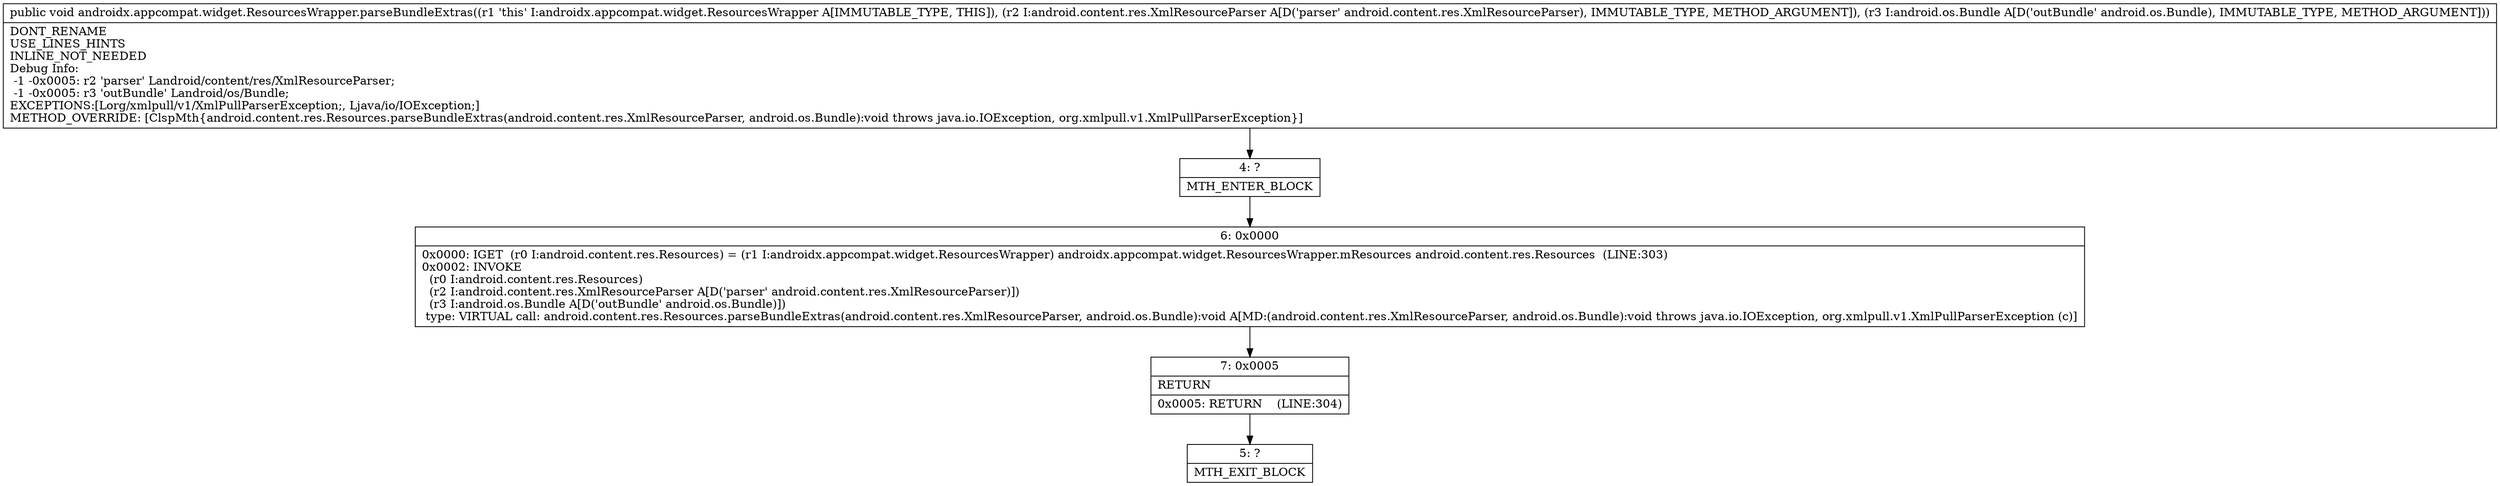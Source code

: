 digraph "CFG forandroidx.appcompat.widget.ResourcesWrapper.parseBundleExtras(Landroid\/content\/res\/XmlResourceParser;Landroid\/os\/Bundle;)V" {
Node_4 [shape=record,label="{4\:\ ?|MTH_ENTER_BLOCK\l}"];
Node_6 [shape=record,label="{6\:\ 0x0000|0x0000: IGET  (r0 I:android.content.res.Resources) = (r1 I:androidx.appcompat.widget.ResourcesWrapper) androidx.appcompat.widget.ResourcesWrapper.mResources android.content.res.Resources  (LINE:303)\l0x0002: INVOKE  \l  (r0 I:android.content.res.Resources)\l  (r2 I:android.content.res.XmlResourceParser A[D('parser' android.content.res.XmlResourceParser)])\l  (r3 I:android.os.Bundle A[D('outBundle' android.os.Bundle)])\l type: VIRTUAL call: android.content.res.Resources.parseBundleExtras(android.content.res.XmlResourceParser, android.os.Bundle):void A[MD:(android.content.res.XmlResourceParser, android.os.Bundle):void throws java.io.IOException, org.xmlpull.v1.XmlPullParserException (c)]\l}"];
Node_7 [shape=record,label="{7\:\ 0x0005|RETURN\l|0x0005: RETURN    (LINE:304)\l}"];
Node_5 [shape=record,label="{5\:\ ?|MTH_EXIT_BLOCK\l}"];
MethodNode[shape=record,label="{public void androidx.appcompat.widget.ResourcesWrapper.parseBundleExtras((r1 'this' I:androidx.appcompat.widget.ResourcesWrapper A[IMMUTABLE_TYPE, THIS]), (r2 I:android.content.res.XmlResourceParser A[D('parser' android.content.res.XmlResourceParser), IMMUTABLE_TYPE, METHOD_ARGUMENT]), (r3 I:android.os.Bundle A[D('outBundle' android.os.Bundle), IMMUTABLE_TYPE, METHOD_ARGUMENT]))  | DONT_RENAME\lUSE_LINES_HINTS\lINLINE_NOT_NEEDED\lDebug Info:\l  \-1 \-0x0005: r2 'parser' Landroid\/content\/res\/XmlResourceParser;\l  \-1 \-0x0005: r3 'outBundle' Landroid\/os\/Bundle;\lEXCEPTIONS:[Lorg\/xmlpull\/v1\/XmlPullParserException;, Ljava\/io\/IOException;]\lMETHOD_OVERRIDE: [ClspMth\{android.content.res.Resources.parseBundleExtras(android.content.res.XmlResourceParser, android.os.Bundle):void throws java.io.IOException, org.xmlpull.v1.XmlPullParserException\}]\l}"];
MethodNode -> Node_4;Node_4 -> Node_6;
Node_6 -> Node_7;
Node_7 -> Node_5;
}


